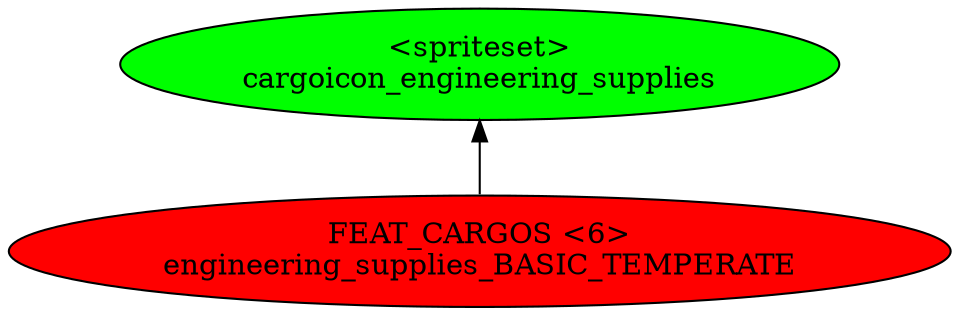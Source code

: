 digraph {
rankdir="BT"
cargoicon_engineering_supplies [fillcolor=green style="filled" label="<spriteset>\ncargoicon_engineering_supplies"]
engineering_supplies_BASIC_TEMPERATE [fillcolor=red style="filled" label="FEAT_CARGOS <6>\nengineering_supplies_BASIC_TEMPERATE"]
engineering_supplies_BASIC_TEMPERATE->cargoicon_engineering_supplies
}
